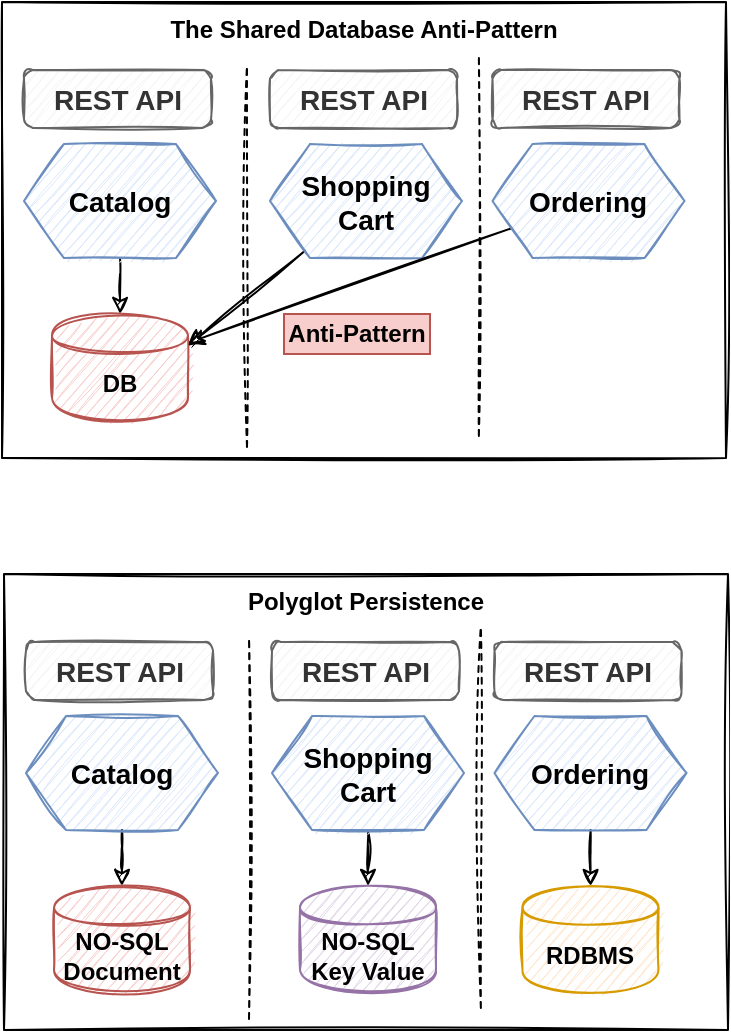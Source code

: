 <mxfile version="14.6.13" type="device"><diagram id="O4We3TlcgWNvYi_soNku" name="Page-1"><mxGraphModel dx="1653" dy="493" grid="0" gridSize="10" guides="1" tooltips="1" connect="1" arrows="1" fold="1" page="0" pageScale="1" pageWidth="850" pageHeight="1100" math="0" shadow="0"><root><mxCell id="0"/><mxCell id="1" parent="0"/><mxCell id="HSxez_B92HvM4wz4emv6-1" value="The Shared Database Anti-Pattern" style="rounded=0;whiteSpace=wrap;html=1;sketch=1;horizontal=1;verticalAlign=top;fontStyle=1" parent="1" vertex="1"><mxGeometry x="-640" y="308" width="362" height="228" as="geometry"/></mxCell><mxCell id="HSxez_B92HvM4wz4emv6-2" value="" style="edgeStyle=orthogonalEdgeStyle;rounded=0;sketch=1;orthogonalLoop=1;jettySize=auto;html=1;" parent="1" source="HSxez_B92HvM4wz4emv6-3" target="HSxez_B92HvM4wz4emv6-6" edge="1"><mxGeometry relative="1" as="geometry"/></mxCell><mxCell id="HSxez_B92HvM4wz4emv6-3" value="&lt;b&gt;&lt;font style=&quot;font-size: 14px&quot;&gt;Catalog&lt;/font&gt;&lt;/b&gt;" style="shape=hexagon;perimeter=hexagonPerimeter2;whiteSpace=wrap;html=1;fixedSize=1;sketch=1;fillColor=#dae8fc;strokeColor=#6c8ebf;" parent="1" vertex="1"><mxGeometry x="-629" y="379" width="96" height="57" as="geometry"/></mxCell><mxCell id="HSxez_B92HvM4wz4emv6-4" value="" style="endArrow=none;dashed=1;html=1;fontStyle=1;sketch=1;" parent="1" edge="1"><mxGeometry width="50" height="50" relative="1" as="geometry"><mxPoint x="-517.5" y="530.5" as="sourcePoint"/><mxPoint x="-517.5" y="339.5" as="targetPoint"/></mxGeometry></mxCell><mxCell id="HSxez_B92HvM4wz4emv6-5" value="REST API" style="rounded=1;whiteSpace=wrap;html=1;fontSize=14;fontStyle=1;sketch=1;fillColor=#f5f5f5;strokeColor=#666666;fontColor=#333333;" parent="1" vertex="1"><mxGeometry x="-629" y="342" width="93.5" height="29" as="geometry"/></mxCell><mxCell id="HSxez_B92HvM4wz4emv6-6" value="DB" style="shape=cylinder;whiteSpace=wrap;html=1;boundedLbl=1;backgroundOutline=1;sketch=1;fontStyle=1;fillColor=#f8cecc;strokeColor=#b85450;" parent="1" vertex="1"><mxGeometry x="-615" y="464" width="68" height="53" as="geometry"/></mxCell><mxCell id="1GLVXfYqFyQYe5d_Y34G-1" style="rounded=0;orthogonalLoop=1;jettySize=auto;html=1;entryX=1;entryY=0.3;entryDx=0;entryDy=0;sketch=1;" parent="1" source="HSxez_B92HvM4wz4emv6-8" target="HSxez_B92HvM4wz4emv6-6" edge="1"><mxGeometry relative="1" as="geometry"/></mxCell><mxCell id="HSxez_B92HvM4wz4emv6-8" value="&lt;b&gt;&lt;font style=&quot;font-size: 14px&quot;&gt;Shopping Cart&lt;/font&gt;&lt;/b&gt;" style="shape=hexagon;perimeter=hexagonPerimeter2;whiteSpace=wrap;html=1;fixedSize=1;sketch=1;fillColor=#dae8fc;strokeColor=#6c8ebf;" parent="1" vertex="1"><mxGeometry x="-506" y="379" width="96" height="57" as="geometry"/></mxCell><mxCell id="HSxez_B92HvM4wz4emv6-9" value="REST API" style="rounded=1;whiteSpace=wrap;html=1;fontSize=14;fontStyle=1;sketch=1;fillColor=#f5f5f5;strokeColor=#666666;fontColor=#333333;" parent="1" vertex="1"><mxGeometry x="-506" y="342" width="93.5" height="29" as="geometry"/></mxCell><mxCell id="1GLVXfYqFyQYe5d_Y34G-2" style="edgeStyle=none;rounded=0;sketch=1;orthogonalLoop=1;jettySize=auto;html=1;" parent="1" source="HSxez_B92HvM4wz4emv6-12" target="HSxez_B92HvM4wz4emv6-6" edge="1"><mxGeometry relative="1" as="geometry"/></mxCell><mxCell id="HSxez_B92HvM4wz4emv6-12" value="&lt;b&gt;&lt;font style=&quot;font-size: 14px&quot;&gt;Ordering&lt;/font&gt;&lt;/b&gt;" style="shape=hexagon;perimeter=hexagonPerimeter2;whiteSpace=wrap;html=1;fixedSize=1;sketch=1;fillColor=#dae8fc;strokeColor=#6c8ebf;" parent="1" vertex="1"><mxGeometry x="-394.75" y="379" width="96" height="57" as="geometry"/></mxCell><mxCell id="HSxez_B92HvM4wz4emv6-13" value="REST API" style="rounded=1;whiteSpace=wrap;html=1;fontSize=14;fontStyle=1;sketch=1;fillColor=#f5f5f5;strokeColor=#666666;fontColor=#333333;" parent="1" vertex="1"><mxGeometry x="-394.75" y="342" width="93.5" height="29" as="geometry"/></mxCell><mxCell id="HSxez_B92HvM4wz4emv6-15" value="" style="endArrow=none;dashed=1;html=1;fontStyle=1;sketch=1;" parent="1" edge="1"><mxGeometry width="50" height="50" relative="1" as="geometry"><mxPoint x="-401.57" y="525" as="sourcePoint"/><mxPoint x="-401.57" y="334" as="targetPoint"/></mxGeometry></mxCell><mxCell id="1GLVXfYqFyQYe5d_Y34G-3" value="Anti-Pattern" style="text;html=1;strokeColor=#b85450;fillColor=#f8cecc;align=center;verticalAlign=middle;whiteSpace=wrap;rounded=0;fontStyle=1" parent="1" vertex="1"><mxGeometry x="-499" y="464" width="73" height="20" as="geometry"/></mxCell><mxCell id="V4tz8FYkIpNSu9dsaW3m-1" value="Polyglot Persistence" style="rounded=0;whiteSpace=wrap;html=1;sketch=1;horizontal=1;verticalAlign=top;fontStyle=1" vertex="1" parent="1"><mxGeometry x="-639" y="594" width="362" height="228" as="geometry"/></mxCell><mxCell id="V4tz8FYkIpNSu9dsaW3m-2" value="" style="edgeStyle=orthogonalEdgeStyle;rounded=0;sketch=1;orthogonalLoop=1;jettySize=auto;html=1;" edge="1" parent="1" source="V4tz8FYkIpNSu9dsaW3m-3" target="V4tz8FYkIpNSu9dsaW3m-6"><mxGeometry relative="1" as="geometry"/></mxCell><mxCell id="V4tz8FYkIpNSu9dsaW3m-3" value="&lt;b&gt;&lt;font style=&quot;font-size: 14px&quot;&gt;Catalog&lt;/font&gt;&lt;/b&gt;" style="shape=hexagon;perimeter=hexagonPerimeter2;whiteSpace=wrap;html=1;fixedSize=1;sketch=1;fillColor=#dae8fc;strokeColor=#6c8ebf;" vertex="1" parent="1"><mxGeometry x="-628" y="665" width="96" height="57" as="geometry"/></mxCell><mxCell id="V4tz8FYkIpNSu9dsaW3m-4" value="" style="endArrow=none;dashed=1;html=1;fontStyle=1;sketch=1;" edge="1" parent="1"><mxGeometry width="50" height="50" relative="1" as="geometry"><mxPoint x="-516.5" y="816.5" as="sourcePoint"/><mxPoint x="-516.5" y="625.5" as="targetPoint"/></mxGeometry></mxCell><mxCell id="V4tz8FYkIpNSu9dsaW3m-5" value="REST API" style="rounded=1;whiteSpace=wrap;html=1;fontSize=14;fontStyle=1;sketch=1;fillColor=#f5f5f5;strokeColor=#666666;fontColor=#333333;" vertex="1" parent="1"><mxGeometry x="-628" y="628" width="93.5" height="29" as="geometry"/></mxCell><mxCell id="V4tz8FYkIpNSu9dsaW3m-6" value="NO-SQL&lt;br&gt;Document" style="shape=cylinder;whiteSpace=wrap;html=1;boundedLbl=1;backgroundOutline=1;sketch=1;fontStyle=1;fillColor=#f8cecc;strokeColor=#b85450;" vertex="1" parent="1"><mxGeometry x="-614" y="750" width="68" height="53" as="geometry"/></mxCell><mxCell id="V4tz8FYkIpNSu9dsaW3m-7" value="" style="edgeStyle=orthogonalEdgeStyle;rounded=0;sketch=1;orthogonalLoop=1;jettySize=auto;html=1;" edge="1" parent="1" source="V4tz8FYkIpNSu9dsaW3m-8" target="V4tz8FYkIpNSu9dsaW3m-10"><mxGeometry relative="1" as="geometry"/></mxCell><mxCell id="V4tz8FYkIpNSu9dsaW3m-8" value="&lt;b&gt;&lt;font style=&quot;font-size: 14px&quot;&gt;Shopping Cart&lt;/font&gt;&lt;/b&gt;" style="shape=hexagon;perimeter=hexagonPerimeter2;whiteSpace=wrap;html=1;fixedSize=1;sketch=1;fillColor=#dae8fc;strokeColor=#6c8ebf;" vertex="1" parent="1"><mxGeometry x="-505" y="665" width="96" height="57" as="geometry"/></mxCell><mxCell id="V4tz8FYkIpNSu9dsaW3m-9" value="REST API" style="rounded=1;whiteSpace=wrap;html=1;fontSize=14;fontStyle=1;sketch=1;fillColor=#f5f5f5;strokeColor=#666666;fontColor=#333333;" vertex="1" parent="1"><mxGeometry x="-505" y="628" width="93.5" height="29" as="geometry"/></mxCell><mxCell id="V4tz8FYkIpNSu9dsaW3m-10" value="NO-SQL&lt;br&gt;Key Value" style="shape=cylinder;whiteSpace=wrap;html=1;boundedLbl=1;backgroundOutline=1;sketch=1;fontStyle=1;fillColor=#e1d5e7;strokeColor=#9673a6;" vertex="1" parent="1"><mxGeometry x="-491" y="750" width="68" height="53" as="geometry"/></mxCell><mxCell id="V4tz8FYkIpNSu9dsaW3m-11" value="" style="edgeStyle=orthogonalEdgeStyle;rounded=0;sketch=1;orthogonalLoop=1;jettySize=auto;html=1;" edge="1" parent="1" source="V4tz8FYkIpNSu9dsaW3m-12" target="V4tz8FYkIpNSu9dsaW3m-14"><mxGeometry relative="1" as="geometry"/></mxCell><mxCell id="V4tz8FYkIpNSu9dsaW3m-12" value="&lt;b&gt;&lt;font style=&quot;font-size: 14px&quot;&gt;Ordering&lt;/font&gt;&lt;/b&gt;" style="shape=hexagon;perimeter=hexagonPerimeter2;whiteSpace=wrap;html=1;fixedSize=1;sketch=1;fillColor=#dae8fc;strokeColor=#6c8ebf;" vertex="1" parent="1"><mxGeometry x="-393.75" y="665" width="96" height="57" as="geometry"/></mxCell><mxCell id="V4tz8FYkIpNSu9dsaW3m-13" value="REST API" style="rounded=1;whiteSpace=wrap;html=1;fontSize=14;fontStyle=1;sketch=1;fillColor=#f5f5f5;strokeColor=#666666;fontColor=#333333;" vertex="1" parent="1"><mxGeometry x="-393.75" y="628" width="93.5" height="29" as="geometry"/></mxCell><mxCell id="V4tz8FYkIpNSu9dsaW3m-14" value="RDBMS" style="shape=cylinder;whiteSpace=wrap;html=1;boundedLbl=1;backgroundOutline=1;sketch=1;fontStyle=1;fillColor=#ffe6cc;strokeColor=#d79b00;" vertex="1" parent="1"><mxGeometry x="-379.75" y="750" width="68" height="53" as="geometry"/></mxCell><mxCell id="V4tz8FYkIpNSu9dsaW3m-15" value="" style="endArrow=none;dashed=1;html=1;fontStyle=1;sketch=1;" edge="1" parent="1"><mxGeometry width="50" height="50" relative="1" as="geometry"><mxPoint x="-400.57" y="811" as="sourcePoint"/><mxPoint x="-400.57" y="620" as="targetPoint"/></mxGeometry></mxCell></root></mxGraphModel></diagram></mxfile>